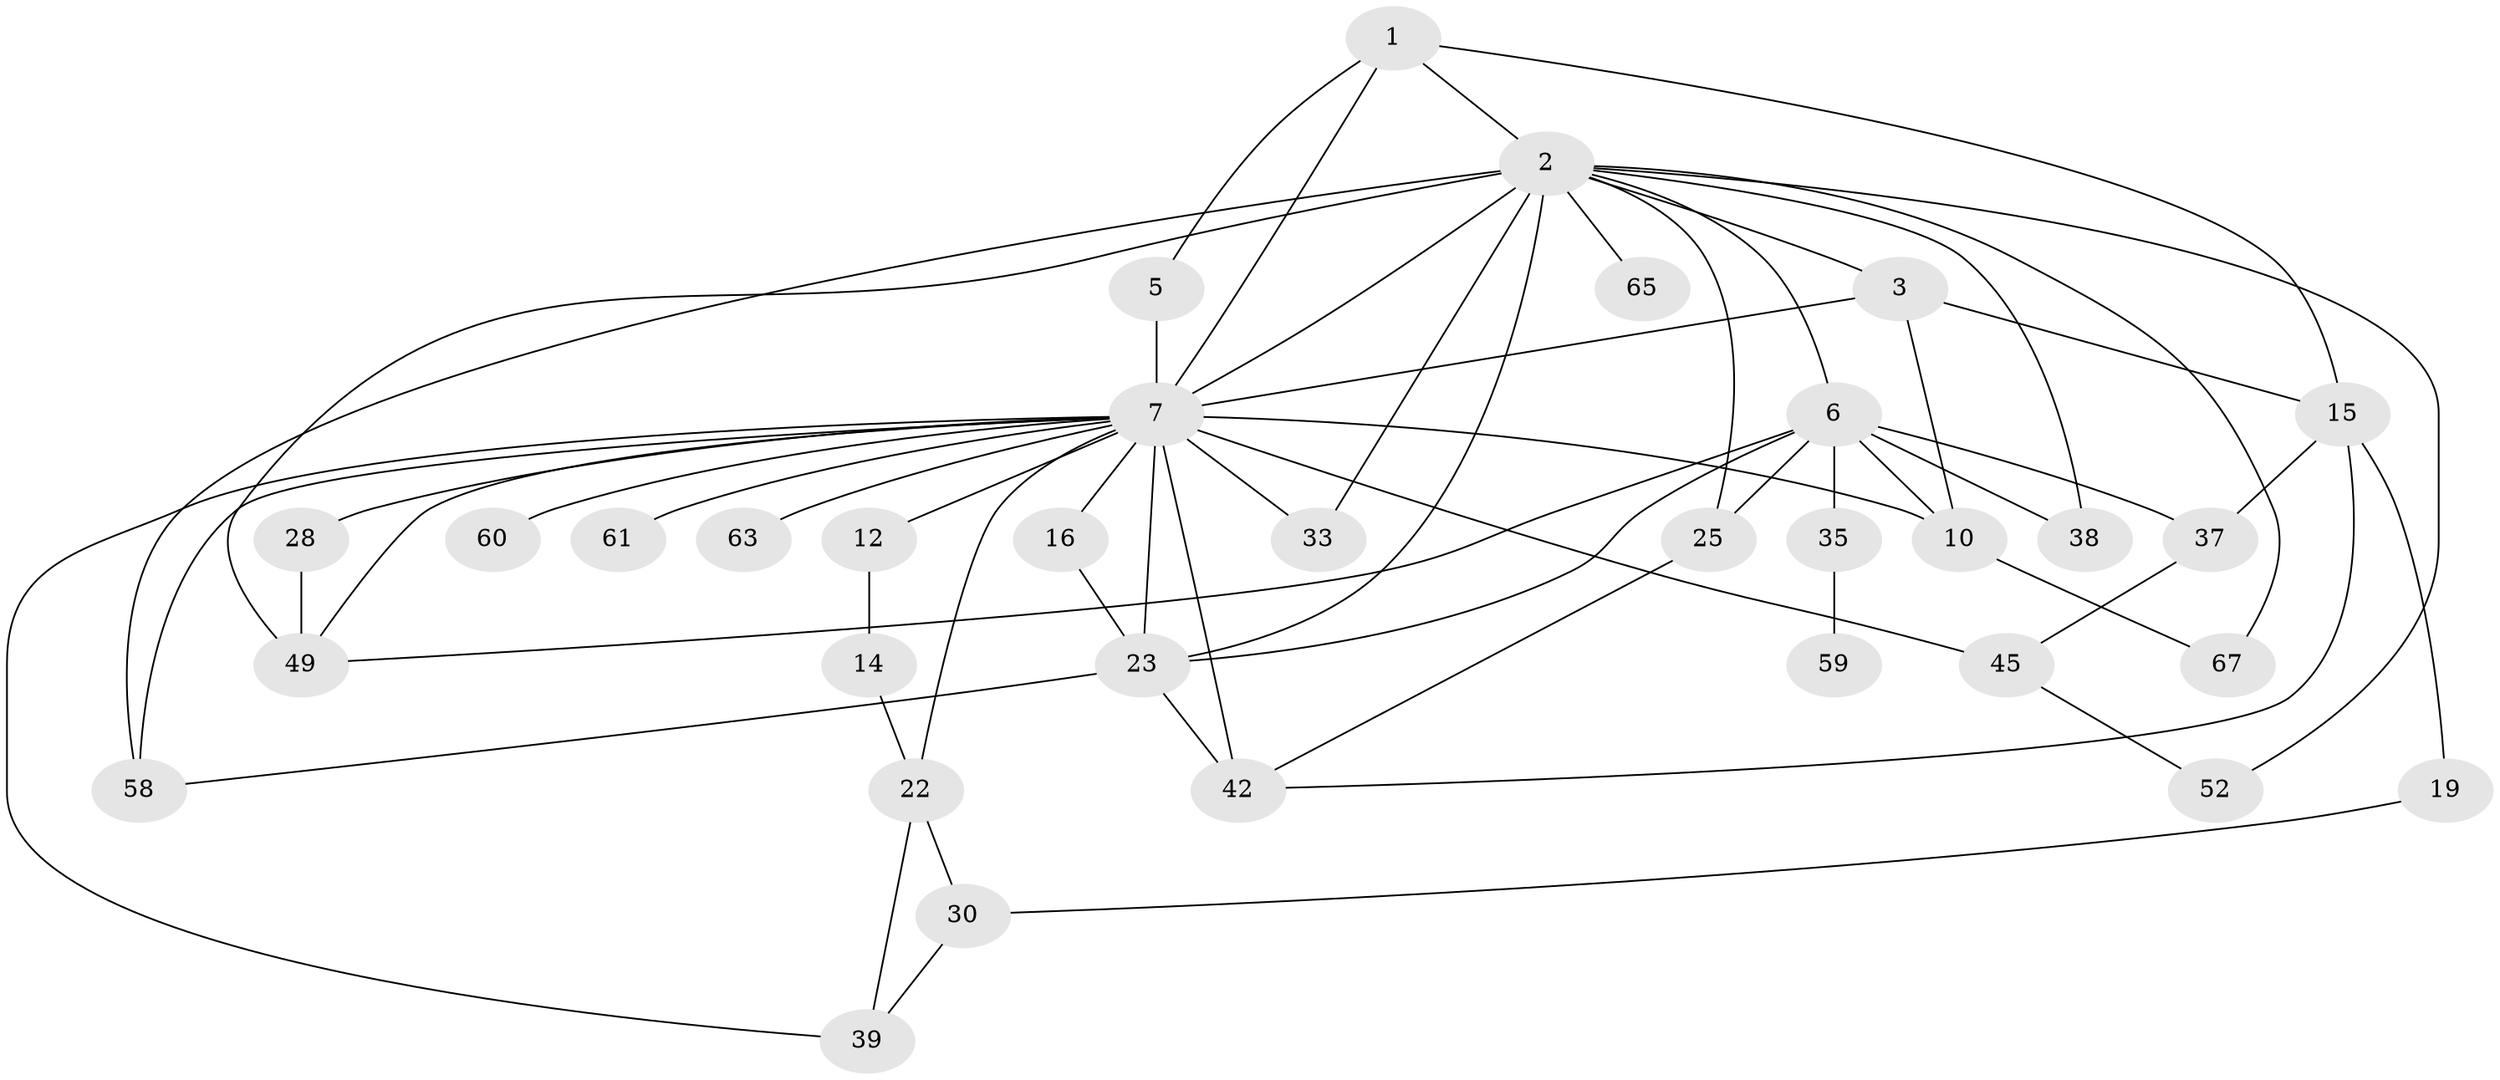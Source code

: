 // original degree distribution, {3: 0.29850746268656714, 9: 0.029850746268656716, 6: 0.014925373134328358, 2: 0.2835820895522388, 4: 0.1044776119402985, 5: 0.07462686567164178, 1: 0.16417910447761194, 7: 0.029850746268656716}
// Generated by graph-tools (version 1.1) at 2025/13/03/09/25 04:13:21]
// undirected, 33 vertices, 60 edges
graph export_dot {
graph [start="1"]
  node [color=gray90,style=filled];
  1 [super="+13"];
  2 [super="+8+29+18+26+4"];
  3 [super="+9"];
  5 [super="+43"];
  6 [super="+27+62+21"];
  7 [super="+34+47+11+20"];
  10 [super="+44"];
  12 [super="+31"];
  14;
  15 [super="+17"];
  16;
  19;
  22 [super="+40"];
  23 [super="+32+50"];
  25 [super="+56"];
  28;
  30 [super="+48"];
  33;
  35;
  37;
  38;
  39;
  42 [super="+54"];
  45;
  49;
  52 [super="+57"];
  58;
  59;
  60;
  61;
  63;
  65;
  67;
  1 -- 2;
  1 -- 5;
  1 -- 15;
  1 -- 7;
  2 -- 3;
  2 -- 67;
  2 -- 49 [weight=2];
  2 -- 58;
  2 -- 65;
  2 -- 33;
  2 -- 52;
  2 -- 25;
  2 -- 38;
  2 -- 7;
  2 -- 23 [weight=2];
  2 -- 6;
  3 -- 7 [weight=2];
  3 -- 10;
  3 -- 15;
  5 -- 7 [weight=2];
  6 -- 49;
  6 -- 38;
  6 -- 23;
  6 -- 25;
  6 -- 10;
  6 -- 35;
  6 -- 37;
  7 -- 16;
  7 -- 33;
  7 -- 45 [weight=2];
  7 -- 58;
  7 -- 39;
  7 -- 42;
  7 -- 49;
  7 -- 10;
  7 -- 12;
  7 -- 28;
  7 -- 22;
  7 -- 60;
  7 -- 63;
  7 -- 23;
  7 -- 61;
  10 -- 67;
  12 -- 14;
  14 -- 22;
  15 -- 42;
  15 -- 19;
  15 -- 37;
  16 -- 23;
  19 -- 30;
  22 -- 30;
  22 -- 39;
  23 -- 42 [weight=2];
  23 -- 58;
  25 -- 42;
  28 -- 49;
  30 -- 39;
  35 -- 59;
  37 -- 45;
  45 -- 52;
}
